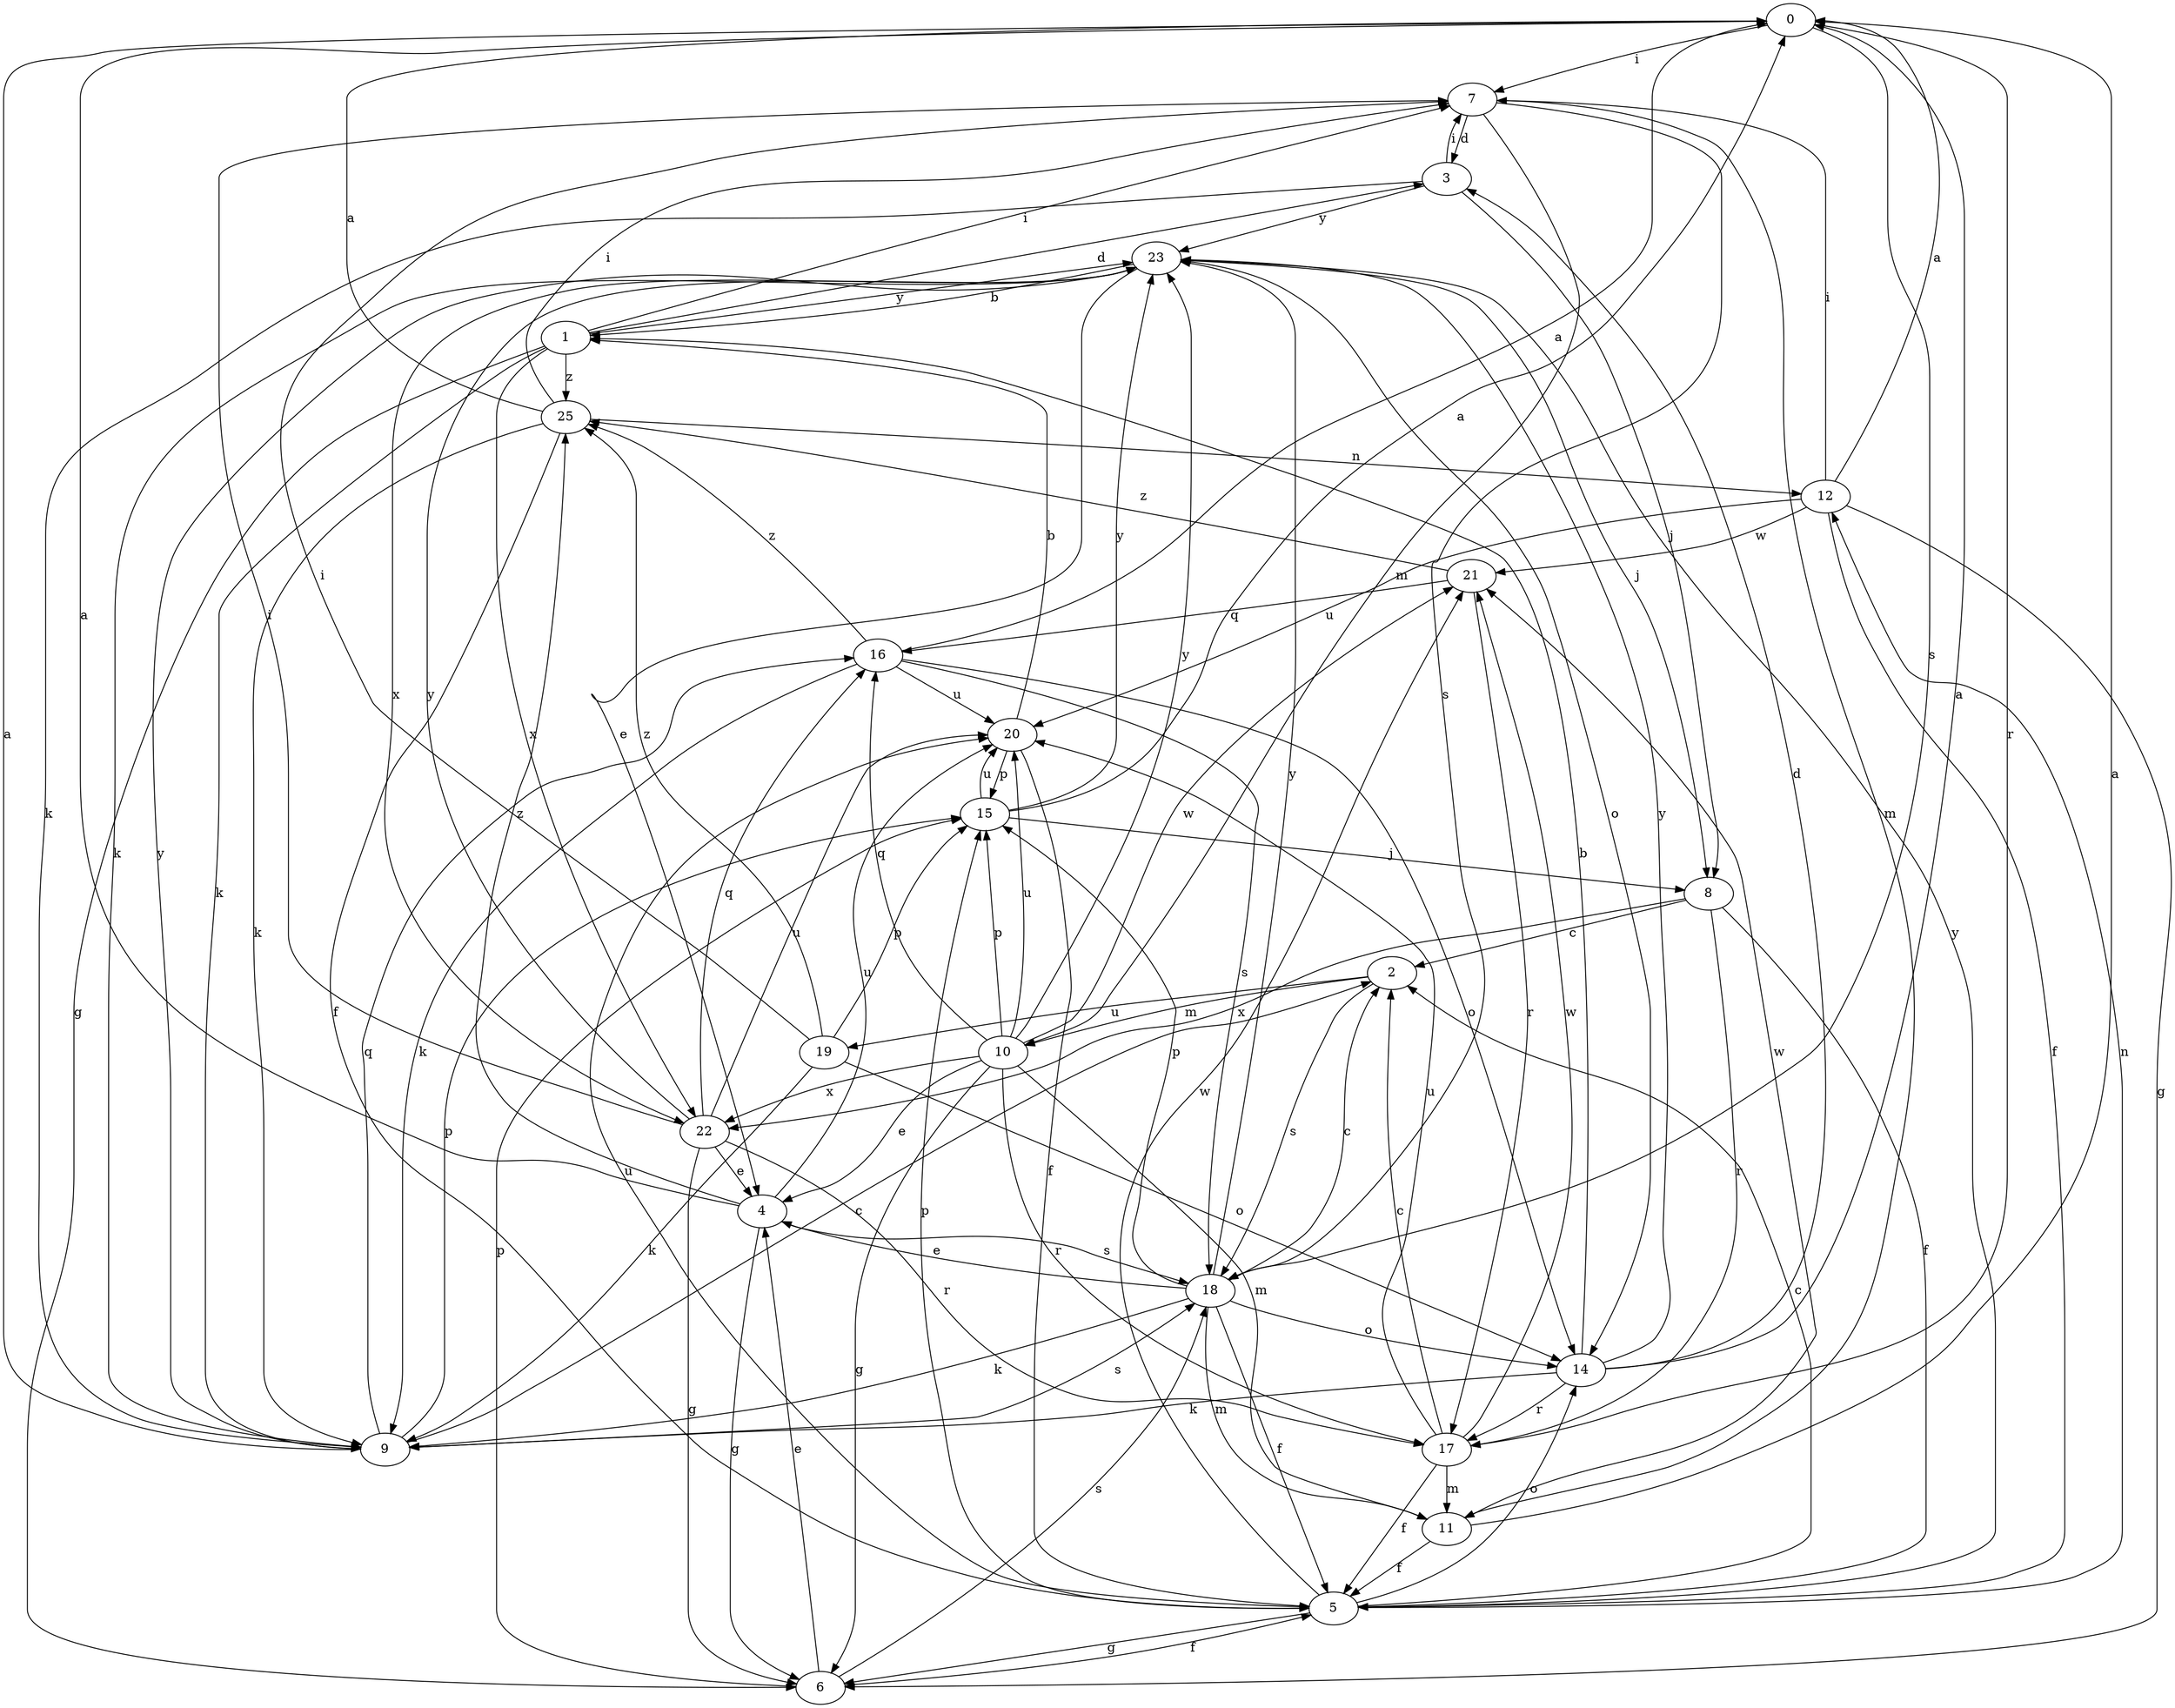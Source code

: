 strict digraph  {
0;
1;
2;
3;
4;
5;
6;
7;
8;
9;
10;
11;
12;
14;
15;
16;
17;
18;
19;
20;
21;
22;
23;
25;
0 -> 7  [label=i];
0 -> 17  [label=r];
0 -> 18  [label=s];
1 -> 3  [label=d];
1 -> 6  [label=g];
1 -> 7  [label=i];
1 -> 9  [label=k];
1 -> 22  [label=x];
1 -> 23  [label=y];
1 -> 25  [label=z];
2 -> 10  [label=m];
2 -> 18  [label=s];
2 -> 19  [label=u];
3 -> 7  [label=i];
3 -> 8  [label=j];
3 -> 9  [label=k];
3 -> 23  [label=y];
4 -> 0  [label=a];
4 -> 6  [label=g];
4 -> 18  [label=s];
4 -> 20  [label=u];
4 -> 25  [label=z];
5 -> 2  [label=c];
5 -> 6  [label=g];
5 -> 12  [label=n];
5 -> 14  [label=o];
5 -> 15  [label=p];
5 -> 20  [label=u];
5 -> 21  [label=w];
5 -> 23  [label=y];
6 -> 4  [label=e];
6 -> 5  [label=f];
6 -> 15  [label=p];
6 -> 18  [label=s];
7 -> 3  [label=d];
7 -> 10  [label=m];
7 -> 11  [label=m];
7 -> 18  [label=s];
8 -> 2  [label=c];
8 -> 5  [label=f];
8 -> 17  [label=r];
8 -> 22  [label=x];
9 -> 0  [label=a];
9 -> 2  [label=c];
9 -> 15  [label=p];
9 -> 16  [label=q];
9 -> 18  [label=s];
9 -> 23  [label=y];
10 -> 4  [label=e];
10 -> 6  [label=g];
10 -> 11  [label=m];
10 -> 15  [label=p];
10 -> 16  [label=q];
10 -> 17  [label=r];
10 -> 20  [label=u];
10 -> 21  [label=w];
10 -> 22  [label=x];
10 -> 23  [label=y];
11 -> 0  [label=a];
11 -> 5  [label=f];
11 -> 21  [label=w];
12 -> 0  [label=a];
12 -> 5  [label=f];
12 -> 6  [label=g];
12 -> 7  [label=i];
12 -> 20  [label=u];
12 -> 21  [label=w];
14 -> 0  [label=a];
14 -> 1  [label=b];
14 -> 3  [label=d];
14 -> 9  [label=k];
14 -> 17  [label=r];
14 -> 23  [label=y];
15 -> 0  [label=a];
15 -> 8  [label=j];
15 -> 20  [label=u];
15 -> 23  [label=y];
16 -> 0  [label=a];
16 -> 9  [label=k];
16 -> 14  [label=o];
16 -> 18  [label=s];
16 -> 20  [label=u];
16 -> 25  [label=z];
17 -> 2  [label=c];
17 -> 5  [label=f];
17 -> 11  [label=m];
17 -> 20  [label=u];
17 -> 21  [label=w];
18 -> 2  [label=c];
18 -> 4  [label=e];
18 -> 5  [label=f];
18 -> 9  [label=k];
18 -> 11  [label=m];
18 -> 14  [label=o];
18 -> 15  [label=p];
18 -> 23  [label=y];
19 -> 7  [label=i];
19 -> 9  [label=k];
19 -> 14  [label=o];
19 -> 15  [label=p];
19 -> 25  [label=z];
20 -> 1  [label=b];
20 -> 5  [label=f];
20 -> 15  [label=p];
21 -> 16  [label=q];
21 -> 17  [label=r];
21 -> 25  [label=z];
22 -> 4  [label=e];
22 -> 6  [label=g];
22 -> 7  [label=i];
22 -> 16  [label=q];
22 -> 17  [label=r];
22 -> 20  [label=u];
22 -> 23  [label=y];
23 -> 1  [label=b];
23 -> 4  [label=e];
23 -> 8  [label=j];
23 -> 9  [label=k];
23 -> 14  [label=o];
23 -> 22  [label=x];
25 -> 0  [label=a];
25 -> 5  [label=f];
25 -> 7  [label=i];
25 -> 9  [label=k];
25 -> 12  [label=n];
}
